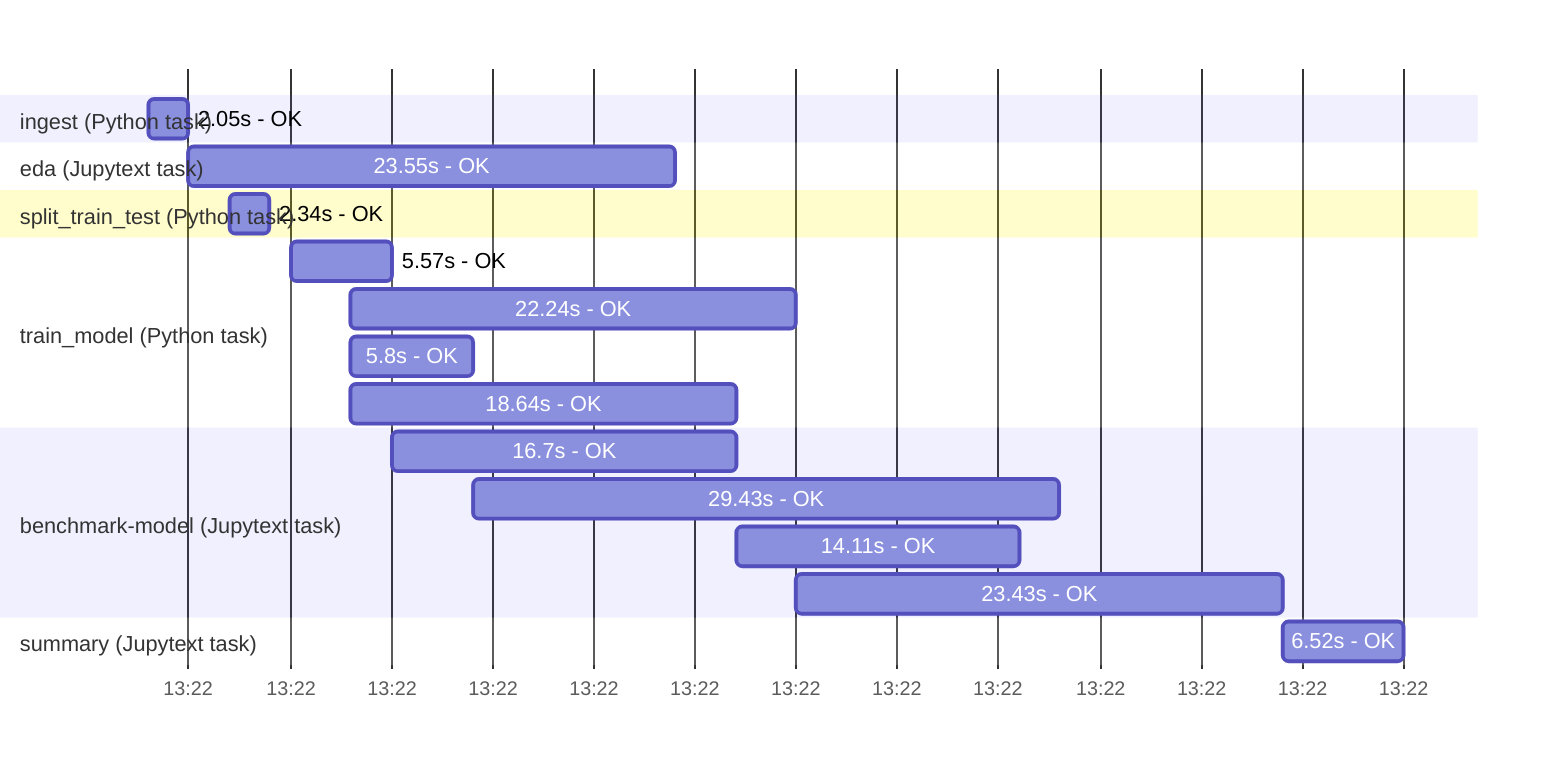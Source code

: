 gantt
    %% Mermaid input file for drawing Gantt chart of runlog runtimes
    %% See https://mermaid-js.github.io/mermaid/#/gantt
    %%
    axisFormat %H:%M
    %%
    %% Give timestamps as unix timestamps (ms)
    dateFormat x
    %%
    section ingest (Python task)
    2.05s - OK : , 1689748523 , 1689748525 
    section eda (Jupytext task)
    23.55s - OK : , 1689748525 , 1689748549 
    section split_train_test (Python task)
    2.34s - OK : , 1689748527 , 1689748529 
    section train_model (Python task)
    5.57s - OK : , 1689748530 , 1689748535 
    section train_model (Python task)
    22.24s - OK : , 1689748533 , 1689748555 
    section train_model (Python task)
    5.8s - OK : , 1689748533 , 1689748539 
    section train_model (Python task)
    18.64s - OK : , 1689748533 , 1689748552 
    section benchmark-model (Jupytext task)
    16.7s - OK : , 1689748535 , 1689748552 
    section benchmark-model (Jupytext task)
    29.43s - OK : , 1689748539 , 1689748568 
    section benchmark-model (Jupytext task)
    14.11s - OK : , 1689748552 , 1689748566 
    section benchmark-model (Jupytext task)
    23.43s - OK : , 1689748555 , 1689748579 
    section summary (Jupytext task)
    6.52s - OK : , 1689748579 , 1689748585